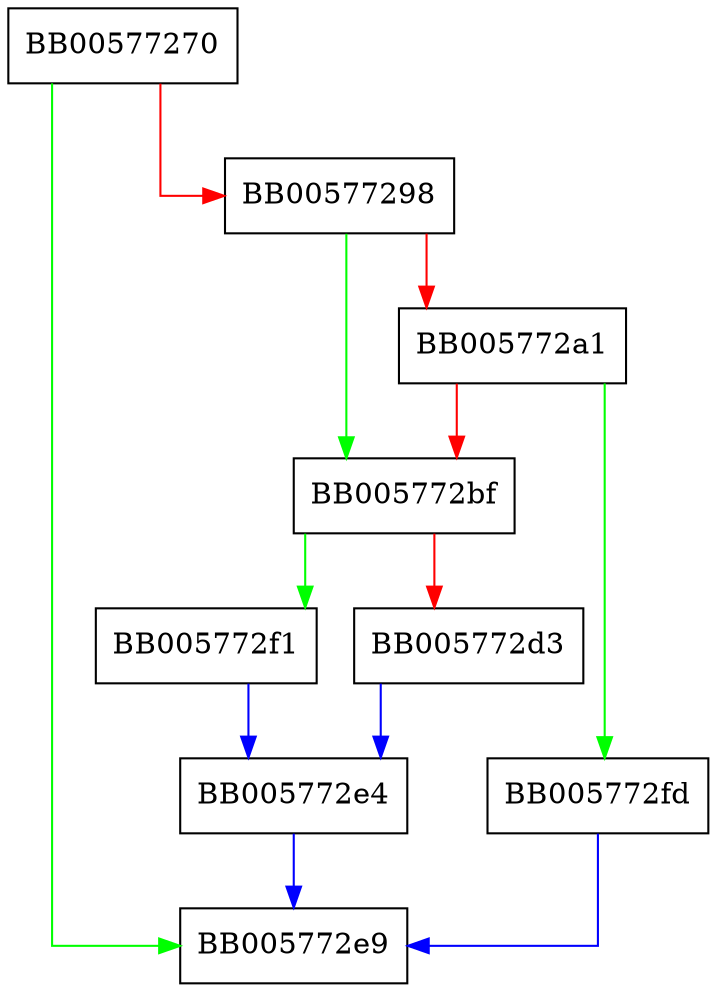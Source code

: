 digraph CT_POLICY_EVAL_CTX_new_ex {
  node [shape="box"];
  graph [splines=ortho];
  BB00577270 -> BB005772e9 [color="green"];
  BB00577270 -> BB00577298 [color="red"];
  BB00577298 -> BB005772bf [color="green"];
  BB00577298 -> BB005772a1 [color="red"];
  BB005772a1 -> BB005772fd [color="green"];
  BB005772a1 -> BB005772bf [color="red"];
  BB005772bf -> BB005772f1 [color="green"];
  BB005772bf -> BB005772d3 [color="red"];
  BB005772d3 -> BB005772e4 [color="blue"];
  BB005772e4 -> BB005772e9 [color="blue"];
  BB005772f1 -> BB005772e4 [color="blue"];
  BB005772fd -> BB005772e9 [color="blue"];
}